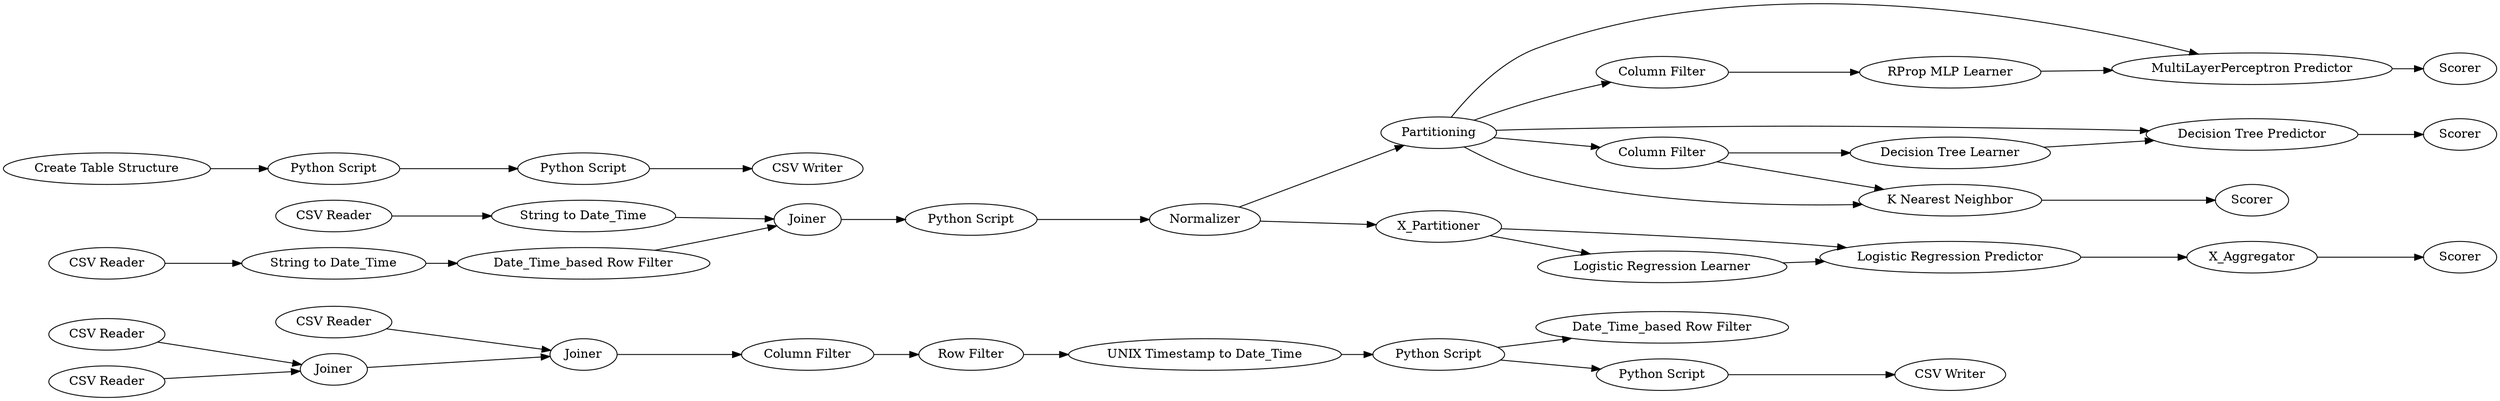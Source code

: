 digraph {
	5 -> 4
	58 -> 22
	22 -> 60
	73 -> 72
	83 -> 59
	54 -> 56
	77 -> 81
	4 -> 6
	83 -> 57
	56 -> 26
	76 -> 19
	11 -> 12
	60 -> 73
	60 -> 81
	16 -> 18
	63 -> 66
	57 -> 59
	81 -> 82
	12 -> 19
	19 -> 58
	9 -> 11
	60 -> 71
	13 -> 16
	77 -> 62
	60 -> 77
	7 -> 13
	6 -> 7
	60 -> 63
	55 -> 54
	75 -> 76
	59 -> 84
	72 -> 71
	16 -> 23
	23 -> 64
	3 -> 4
	62 -> 63
	84 -> 65
	2 -> 5
	71 -> 74
	22 -> 83
	1 -> 5
	57 [label="Logistic Regression Learner"]
	55 [label="Create Table Structure"]
	7 [label="Row Filter"]
	9 [label="CSV Reader"]
	18 [label="Date_Time_based Row Filter"]
	26 [label="CSV Writer"]
	58 [label="Python Script"]
	74 [label=Scorer]
	3 [label="CSV Reader"]
	19 [label=Joiner]
	64 [label="CSV Writer"]
	84 [label=X_Aggregator]
	56 [label="Python Script"]
	6 [label="Column Filter"]
	54 [label="Python Script"]
	12 [label="Date_Time_based Row Filter"]
	59 [label="Logistic Regression Predictor"]
	75 [label="CSV Reader"]
	16 [label="Python Script"]
	1 [label="CSV Reader"]
	22 [label=Normalizer]
	11 [label="String to Date_Time"]
	4 [label=Joiner]
	23 [label="Python Script"]
	72 [label="RProp MLP Learner"]
	63 [label="Decision Tree Predictor"]
	77 [label="Column Filter"]
	76 [label="String to Date_Time"]
	83 [label=X_Partitioner]
	60 [label=Partitioning]
	81 [label="K Nearest Neighbor"]
	5 [label=Joiner]
	13 [label="UNIX Timestamp to Date_Time"]
	62 [label="Decision Tree Learner"]
	66 [label=Scorer]
	82 [label=Scorer]
	71 [label="MultiLayerPerceptron Predictor"]
	65 [label=Scorer]
	73 [label="Column Filter"]
	2 [label="CSV Reader"]
	rankdir=LR
}
